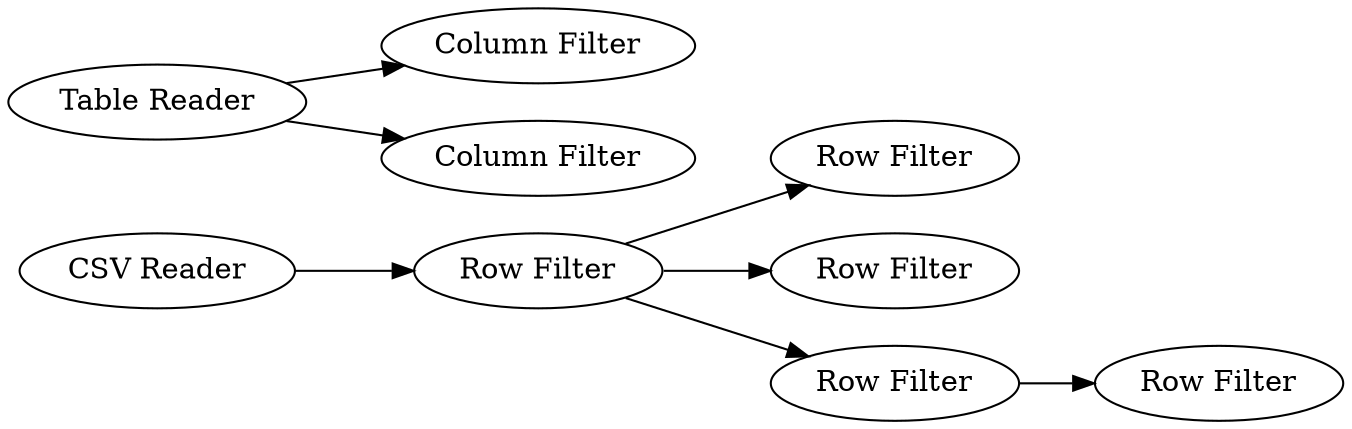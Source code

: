 digraph {
	2 [label="Row Filter"]
	3 [label="Row Filter"]
	5 [label="Row Filter"]
	11 [label="Row Filter"]
	12 [label="Row Filter"]
	23 [label="Column Filter"]
	24 [label="Column Filter"]
	25 [label="CSV Reader"]
	26 [label="Table Reader"]
	2 -> 3
	2 -> 5
	2 -> 11
	11 -> 12
	25 -> 2
	26 -> 24
	26 -> 23
	rankdir=LR
}
